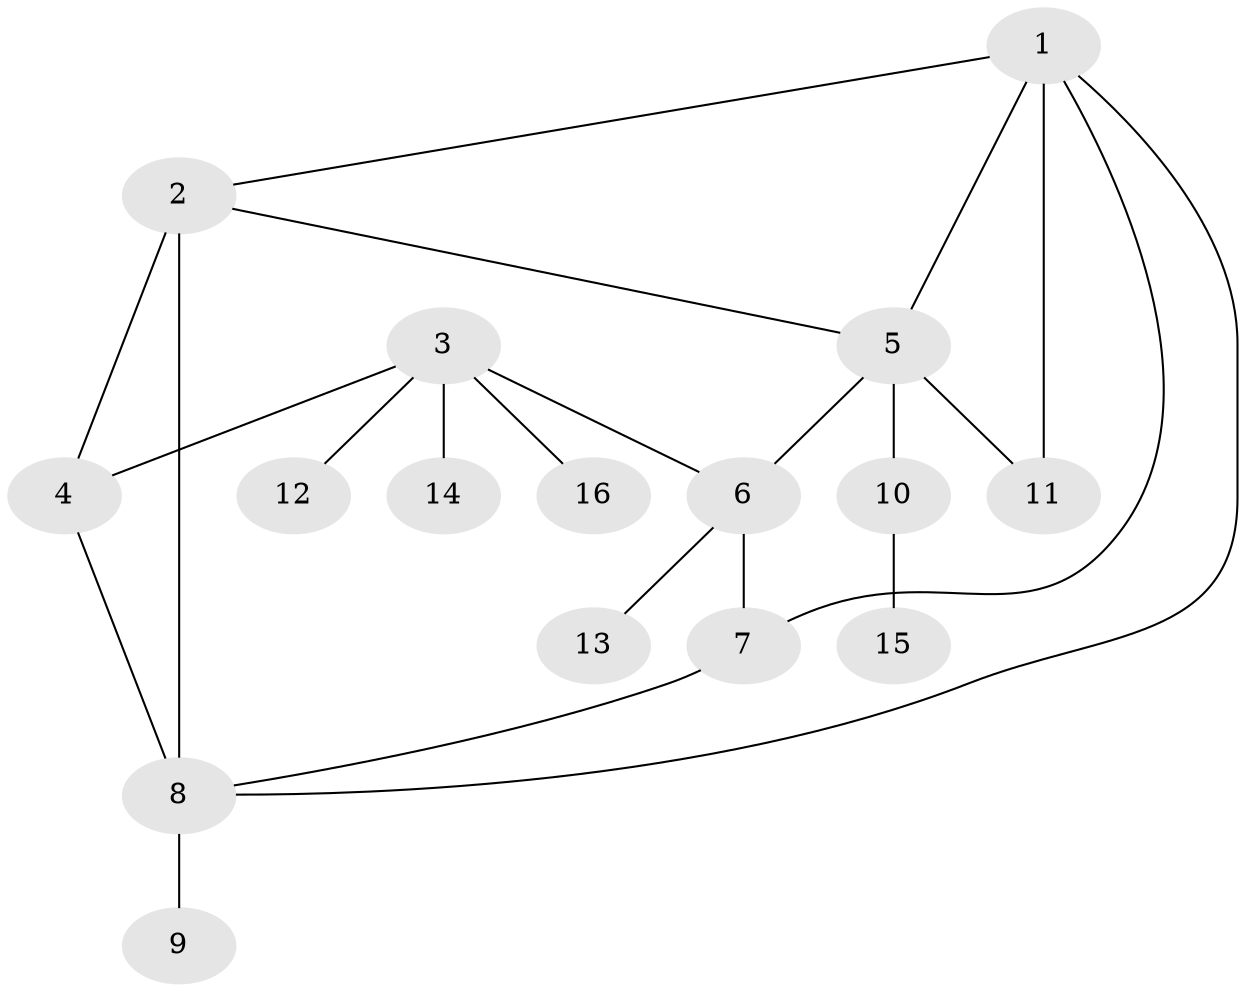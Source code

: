 // original degree distribution, {7: 0.0392156862745098, 3: 0.0784313725490196, 5: 0.058823529411764705, 6: 0.0196078431372549, 4: 0.0784313725490196, 9: 0.0196078431372549, 2: 0.19607843137254902, 1: 0.5098039215686274}
// Generated by graph-tools (version 1.1) at 2025/52/03/04/25 22:52:06]
// undirected, 16 vertices, 22 edges
graph export_dot {
  node [color=gray90,style=filled];
  1;
  2;
  3;
  4;
  5;
  6;
  7;
  8;
  9;
  10;
  11;
  12;
  13;
  14;
  15;
  16;
  1 -- 2 [weight=1.0];
  1 -- 5 [weight=1.0];
  1 -- 7 [weight=1.0];
  1 -- 8 [weight=1.0];
  1 -- 11 [weight=1.0];
  2 -- 4 [weight=2.0];
  2 -- 5 [weight=1.0];
  2 -- 8 [weight=1.0];
  3 -- 4 [weight=1.0];
  3 -- 6 [weight=1.0];
  3 -- 12 [weight=1.0];
  3 -- 14 [weight=1.0];
  3 -- 16 [weight=1.0];
  4 -- 8 [weight=2.0];
  5 -- 6 [weight=1.0];
  5 -- 10 [weight=1.0];
  5 -- 11 [weight=1.0];
  6 -- 7 [weight=1.0];
  6 -- 13 [weight=1.0];
  7 -- 8 [weight=1.0];
  8 -- 9 [weight=2.0];
  10 -- 15 [weight=1.0];
}
